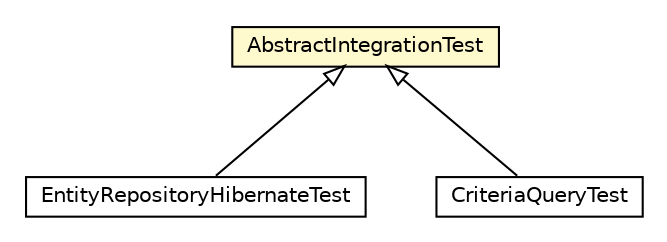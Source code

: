 #!/usr/local/bin/dot
#
# Class diagram 
# Generated by UMLGraph version R5_6_6-8-g8d7759 (http://www.umlgraph.org/)
#

digraph G {
	edge [fontname="Helvetica",fontsize=10,labelfontname="Helvetica",labelfontsize=10];
	node [fontname="Helvetica",fontsize=10,shape=plaintext];
	nodesep=0.25;
	ranksep=0.5;
	// org.dayatang.persistence.hibernate.EntityRepositoryHibernateTest
	c12661 [label=<<table title="org.dayatang.persistence.hibernate.EntityRepositoryHibernateTest" border="0" cellborder="1" cellspacing="0" cellpadding="2" port="p" href="./EntityRepositoryHibernateTest.html">
		<tr><td><table border="0" cellspacing="0" cellpadding="1">
<tr><td align="center" balign="center"> EntityRepositoryHibernateTest </td></tr>
		</table></td></tr>
		</table>>, URL="./EntityRepositoryHibernateTest.html", fontname="Helvetica", fontcolor="black", fontsize=10.0];
	// org.dayatang.persistence.hibernate.CriteriaQueryTest
	c12662 [label=<<table title="org.dayatang.persistence.hibernate.CriteriaQueryTest" border="0" cellborder="1" cellspacing="0" cellpadding="2" port="p" href="./CriteriaQueryTest.html">
		<tr><td><table border="0" cellspacing="0" cellpadding="1">
<tr><td align="center" balign="center"> CriteriaQueryTest </td></tr>
		</table></td></tr>
		</table>>, URL="./CriteriaQueryTest.html", fontname="Helvetica", fontcolor="black", fontsize=10.0];
	// org.dayatang.persistence.hibernate.AbstractIntegrationTest
	c12664 [label=<<table title="org.dayatang.persistence.hibernate.AbstractIntegrationTest" border="0" cellborder="1" cellspacing="0" cellpadding="2" port="p" bgcolor="lemonChiffon" href="./AbstractIntegrationTest.html">
		<tr><td><table border="0" cellspacing="0" cellpadding="1">
<tr><td align="center" balign="center"> AbstractIntegrationTest </td></tr>
		</table></td></tr>
		</table>>, URL="./AbstractIntegrationTest.html", fontname="Helvetica", fontcolor="black", fontsize=10.0];
	//org.dayatang.persistence.hibernate.EntityRepositoryHibernateTest extends org.dayatang.persistence.hibernate.AbstractIntegrationTest
	c12664:p -> c12661:p [dir=back,arrowtail=empty];
	//org.dayatang.persistence.hibernate.CriteriaQueryTest extends org.dayatang.persistence.hibernate.AbstractIntegrationTest
	c12664:p -> c12662:p [dir=back,arrowtail=empty];
}

